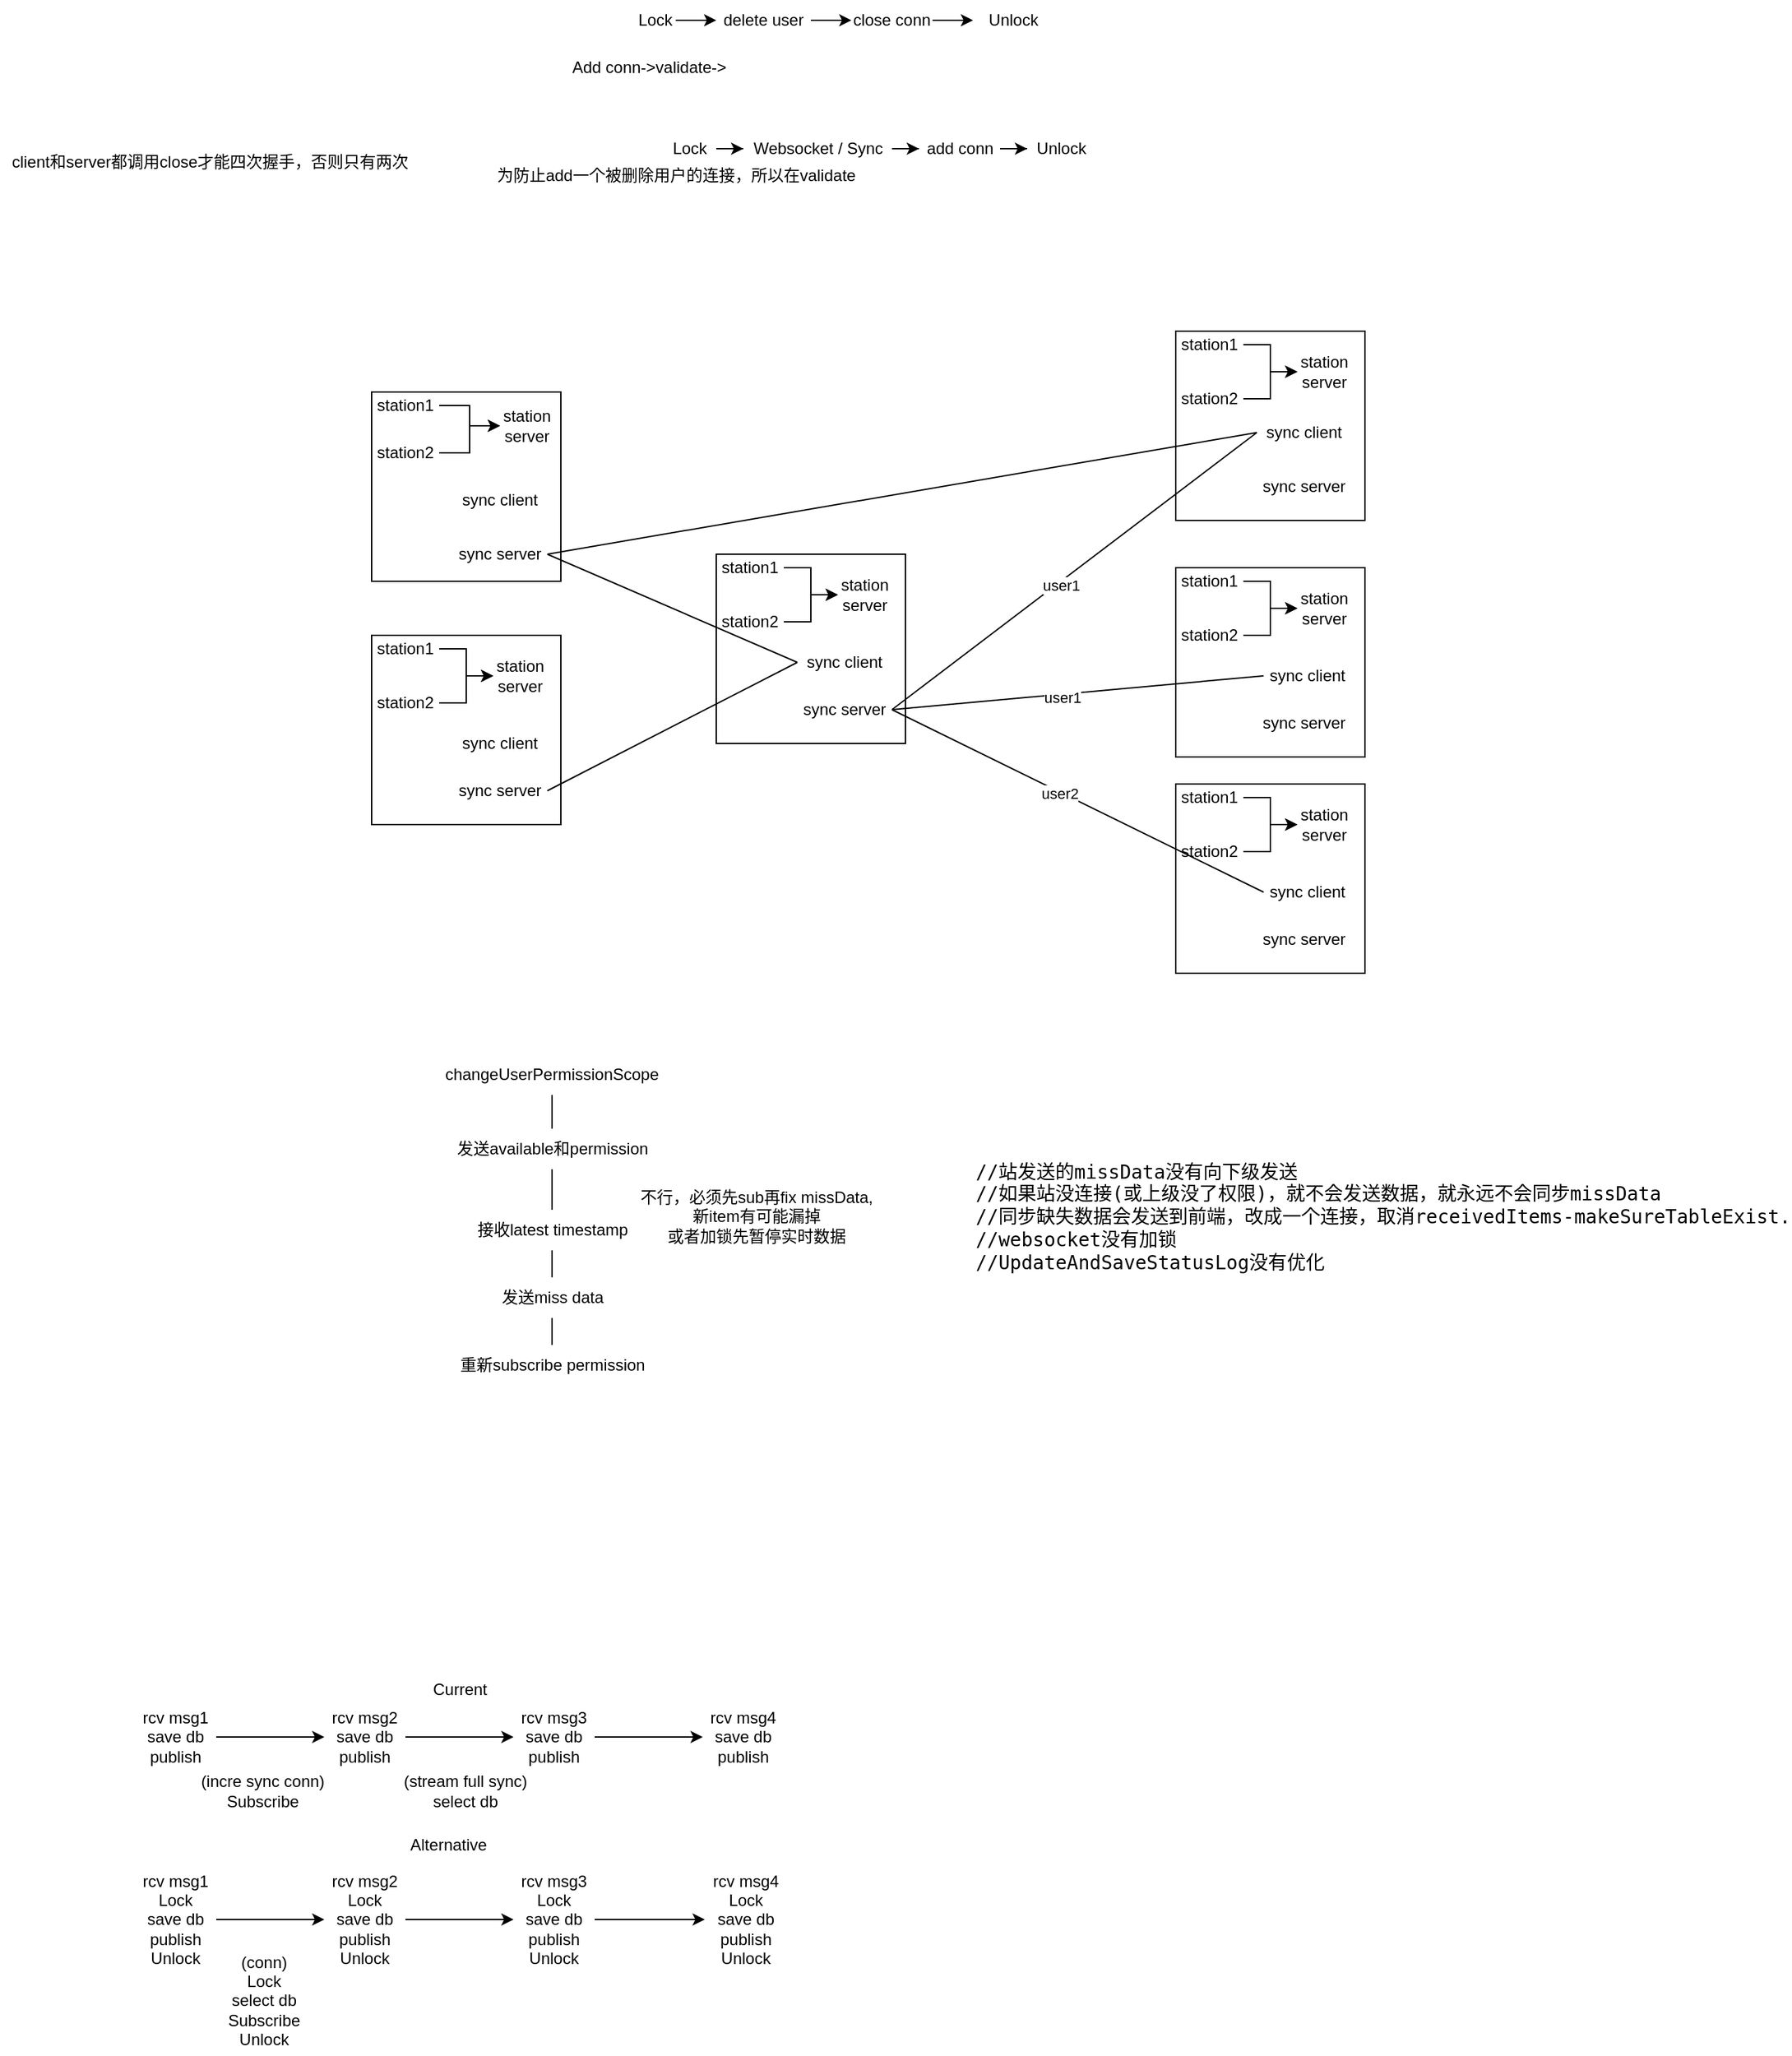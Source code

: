 <mxfile version="16.1.0" type="device"><diagram id="WG5wHXN-xqD9VJ1myGEC" name="第 1 页"><mxGraphModel dx="2249" dy="772" grid="1" gridSize="10" guides="1" tooltips="1" connect="1" arrows="1" fold="1" page="1" pageScale="1" pageWidth="827" pageHeight="1169" math="0" shadow="0"><root><mxCell id="0"/><mxCell id="1" parent="0"/><mxCell id="ZOik25JrBOwHFvrLn3yy-3" value="" style="rounded=0;whiteSpace=wrap;html=1;" parent="1" vertex="1"><mxGeometry x="120" y="580" width="140" height="140" as="geometry"/></mxCell><mxCell id="HEGYoWsBAMYNoi7iV7y1-60" value="" style="rounded=0;whiteSpace=wrap;html=1;" parent="1" vertex="1"><mxGeometry x="120" y="420" width="140" height="140" as="geometry"/></mxCell><mxCell id="HEGYoWsBAMYNoi7iV7y1-50" value="" style="rounded=0;whiteSpace=wrap;html=1;" parent="1" vertex="1"><mxGeometry x="120" y="245" width="140" height="140" as="geometry"/></mxCell><mxCell id="HEGYoWsBAMYNoi7iV7y1-40" value="" style="rounded=0;whiteSpace=wrap;html=1;" parent="1" vertex="1"><mxGeometry x="-220" y="410" width="140" height="140" as="geometry"/></mxCell><mxCell id="HEGYoWsBAMYNoi7iV7y1-17" value="" style="rounded=0;whiteSpace=wrap;html=1;" parent="1" vertex="1"><mxGeometry x="-475" y="470" width="140" height="140" as="geometry"/></mxCell><mxCell id="HEGYoWsBAMYNoi7iV7y1-20" value="station&lt;br&gt;server" style="text;html=1;strokeColor=none;fillColor=none;align=center;verticalAlign=middle;whiteSpace=wrap;rounded=0;" parent="1" vertex="1"><mxGeometry x="-385" y="490" width="40" height="20" as="geometry"/></mxCell><mxCell id="HEGYoWsBAMYNoi7iV7y1-27" style="edgeStyle=orthogonalEdgeStyle;rounded=0;orthogonalLoop=1;jettySize=auto;html=1;exitX=1;exitY=0.5;exitDx=0;exitDy=0;entryX=0;entryY=0.5;entryDx=0;entryDy=0;" parent="1" source="HEGYoWsBAMYNoi7iV7y1-22" target="HEGYoWsBAMYNoi7iV7y1-20" edge="1"><mxGeometry relative="1" as="geometry"/></mxCell><mxCell id="HEGYoWsBAMYNoi7iV7y1-22" value="station1" style="text;html=1;strokeColor=none;fillColor=none;align=center;verticalAlign=middle;whiteSpace=wrap;rounded=0;" parent="1" vertex="1"><mxGeometry x="-475" y="470" width="50" height="20" as="geometry"/></mxCell><mxCell id="HEGYoWsBAMYNoi7iV7y1-28" style="edgeStyle=orthogonalEdgeStyle;rounded=0;orthogonalLoop=1;jettySize=auto;html=1;exitX=1;exitY=0.5;exitDx=0;exitDy=0;entryX=0;entryY=0.5;entryDx=0;entryDy=0;" parent="1" source="HEGYoWsBAMYNoi7iV7y1-25" target="HEGYoWsBAMYNoi7iV7y1-20" edge="1"><mxGeometry relative="1" as="geometry"/></mxCell><mxCell id="HEGYoWsBAMYNoi7iV7y1-25" value="station2" style="text;html=1;strokeColor=none;fillColor=none;align=center;verticalAlign=middle;whiteSpace=wrap;rounded=0;" parent="1" vertex="1"><mxGeometry x="-475" y="510" width="50" height="20" as="geometry"/></mxCell><mxCell id="HEGYoWsBAMYNoi7iV7y1-49" style="rounded=0;orthogonalLoop=1;jettySize=auto;html=1;entryX=0;entryY=0.5;entryDx=0;entryDy=0;endArrow=none;endFill=0;exitX=1;exitY=0.5;exitDx=0;exitDy=0;" parent="1" source="HEGYoWsBAMYNoi7iV7y1-29" target="HEGYoWsBAMYNoi7iV7y1-47" edge="1"><mxGeometry relative="1" as="geometry"/></mxCell><mxCell id="HEGYoWsBAMYNoi7iV7y1-29" value="sync server" style="text;html=1;strokeColor=none;fillColor=none;align=center;verticalAlign=middle;whiteSpace=wrap;rounded=0;" parent="1" vertex="1"><mxGeometry x="-415" y="575" width="70" height="20" as="geometry"/></mxCell><mxCell id="HEGYoWsBAMYNoi7iV7y1-30" value="sync client" style="text;html=1;strokeColor=none;fillColor=none;align=center;verticalAlign=middle;whiteSpace=wrap;rounded=0;" parent="1" vertex="1"><mxGeometry x="-410" y="540" width="60" height="20" as="geometry"/></mxCell><mxCell id="HEGYoWsBAMYNoi7iV7y1-32" value="" style="rounded=0;whiteSpace=wrap;html=1;" parent="1" vertex="1"><mxGeometry x="-475" y="290" width="140" height="140" as="geometry"/></mxCell><mxCell id="HEGYoWsBAMYNoi7iV7y1-33" value="station&lt;br&gt;server" style="text;html=1;strokeColor=none;fillColor=none;align=center;verticalAlign=middle;whiteSpace=wrap;rounded=0;" parent="1" vertex="1"><mxGeometry x="-380" y="305" width="40" height="20" as="geometry"/></mxCell><mxCell id="HEGYoWsBAMYNoi7iV7y1-34" style="edgeStyle=orthogonalEdgeStyle;rounded=0;orthogonalLoop=1;jettySize=auto;html=1;exitX=1;exitY=0.5;exitDx=0;exitDy=0;entryX=0;entryY=0.5;entryDx=0;entryDy=0;" parent="1" source="HEGYoWsBAMYNoi7iV7y1-35" target="HEGYoWsBAMYNoi7iV7y1-33" edge="1"><mxGeometry relative="1" as="geometry"/></mxCell><mxCell id="HEGYoWsBAMYNoi7iV7y1-35" value="station1" style="text;html=1;strokeColor=none;fillColor=none;align=center;verticalAlign=middle;whiteSpace=wrap;rounded=0;" parent="1" vertex="1"><mxGeometry x="-475" y="290" width="50" height="20" as="geometry"/></mxCell><mxCell id="HEGYoWsBAMYNoi7iV7y1-36" style="edgeStyle=orthogonalEdgeStyle;rounded=0;orthogonalLoop=1;jettySize=auto;html=1;exitX=1;exitY=0.5;exitDx=0;exitDy=0;entryX=0;entryY=0.5;entryDx=0;entryDy=0;" parent="1" source="HEGYoWsBAMYNoi7iV7y1-37" target="HEGYoWsBAMYNoi7iV7y1-33" edge="1"><mxGeometry relative="1" as="geometry"/></mxCell><mxCell id="HEGYoWsBAMYNoi7iV7y1-37" value="station2" style="text;html=1;strokeColor=none;fillColor=none;align=center;verticalAlign=middle;whiteSpace=wrap;rounded=0;" parent="1" vertex="1"><mxGeometry x="-475" y="325" width="50" height="20" as="geometry"/></mxCell><mxCell id="HEGYoWsBAMYNoi7iV7y1-48" style="rounded=0;orthogonalLoop=1;jettySize=auto;html=1;entryX=0;entryY=0.5;entryDx=0;entryDy=0;endArrow=none;endFill=0;exitX=1;exitY=0.5;exitDx=0;exitDy=0;" parent="1" source="HEGYoWsBAMYNoi7iV7y1-38" target="HEGYoWsBAMYNoi7iV7y1-47" edge="1"><mxGeometry relative="1" as="geometry"><mxPoint x="-549" y="410" as="sourcePoint"/></mxGeometry></mxCell><mxCell id="HEGYoWsBAMYNoi7iV7y1-59" style="edgeStyle=none;rounded=0;orthogonalLoop=1;jettySize=auto;html=1;entryX=0;entryY=0.5;entryDx=0;entryDy=0;endArrow=none;endFill=0;strokeColor=#000000;exitX=1;exitY=0.5;exitDx=0;exitDy=0;" parent="1" source="HEGYoWsBAMYNoi7iV7y1-38" target="HEGYoWsBAMYNoi7iV7y1-57" edge="1"><mxGeometry relative="1" as="geometry"/></mxCell><mxCell id="HEGYoWsBAMYNoi7iV7y1-38" value="sync server" style="text;html=1;strokeColor=none;fillColor=none;align=center;verticalAlign=middle;whiteSpace=wrap;rounded=0;" parent="1" vertex="1"><mxGeometry x="-415" y="400" width="70" height="20" as="geometry"/></mxCell><mxCell id="HEGYoWsBAMYNoi7iV7y1-39" value="sync client" style="text;html=1;strokeColor=none;fillColor=none;align=center;verticalAlign=middle;whiteSpace=wrap;rounded=0;" parent="1" vertex="1"><mxGeometry x="-415" y="360" width="70" height="20" as="geometry"/></mxCell><mxCell id="HEGYoWsBAMYNoi7iV7y1-41" value="station&lt;br&gt;server" style="text;html=1;strokeColor=none;fillColor=none;align=center;verticalAlign=middle;whiteSpace=wrap;rounded=0;" parent="1" vertex="1"><mxGeometry x="-130" y="430" width="40" height="20" as="geometry"/></mxCell><mxCell id="HEGYoWsBAMYNoi7iV7y1-42" style="edgeStyle=orthogonalEdgeStyle;rounded=0;orthogonalLoop=1;jettySize=auto;html=1;exitX=1;exitY=0.5;exitDx=0;exitDy=0;entryX=0;entryY=0.5;entryDx=0;entryDy=0;" parent="1" source="HEGYoWsBAMYNoi7iV7y1-43" target="HEGYoWsBAMYNoi7iV7y1-41" edge="1"><mxGeometry relative="1" as="geometry"/></mxCell><mxCell id="HEGYoWsBAMYNoi7iV7y1-43" value="station1" style="text;html=1;strokeColor=none;fillColor=none;align=center;verticalAlign=middle;whiteSpace=wrap;rounded=0;" parent="1" vertex="1"><mxGeometry x="-220" y="410" width="50" height="20" as="geometry"/></mxCell><mxCell id="HEGYoWsBAMYNoi7iV7y1-44" style="edgeStyle=orthogonalEdgeStyle;rounded=0;orthogonalLoop=1;jettySize=auto;html=1;exitX=1;exitY=0.5;exitDx=0;exitDy=0;entryX=0;entryY=0.5;entryDx=0;entryDy=0;" parent="1" source="HEGYoWsBAMYNoi7iV7y1-45" target="HEGYoWsBAMYNoi7iV7y1-41" edge="1"><mxGeometry relative="1" as="geometry"/></mxCell><mxCell id="HEGYoWsBAMYNoi7iV7y1-45" value="station2" style="text;html=1;strokeColor=none;fillColor=none;align=center;verticalAlign=middle;whiteSpace=wrap;rounded=0;" parent="1" vertex="1"><mxGeometry x="-220" y="450" width="50" height="20" as="geometry"/></mxCell><mxCell id="HEGYoWsBAMYNoi7iV7y1-68" style="edgeStyle=none;rounded=0;orthogonalLoop=1;jettySize=auto;html=1;entryX=0;entryY=0.5;entryDx=0;entryDy=0;endArrow=none;endFill=0;strokeColor=#000000;exitX=1;exitY=0.5;exitDx=0;exitDy=0;" parent="1" source="HEGYoWsBAMYNoi7iV7y1-46" target="HEGYoWsBAMYNoi7iV7y1-67" edge="1"><mxGeometry relative="1" as="geometry"/></mxCell><mxCell id="ZOik25JrBOwHFvrLn3yy-2" value="user1" style="edgeLabel;html=1;align=center;verticalAlign=middle;resizable=0;points=[];" parent="HEGYoWsBAMYNoi7iV7y1-68" vertex="1" connectable="0"><mxGeometry x="-0.082" y="-2" relative="1" as="geometry"><mxPoint as="offset"/></mxGeometry></mxCell><mxCell id="HEGYoWsBAMYNoi7iV7y1-69" style="edgeStyle=none;rounded=0;orthogonalLoop=1;jettySize=auto;html=1;entryX=0;entryY=0.5;entryDx=0;entryDy=0;endArrow=none;endFill=0;strokeColor=#000000;exitX=1;exitY=0.5;exitDx=0;exitDy=0;" parent="1" source="HEGYoWsBAMYNoi7iV7y1-46" target="HEGYoWsBAMYNoi7iV7y1-57" edge="1"><mxGeometry relative="1" as="geometry"/></mxCell><mxCell id="ZOik25JrBOwHFvrLn3yy-1" value="user1" style="edgeLabel;html=1;align=center;verticalAlign=middle;resizable=0;points=[];" parent="HEGYoWsBAMYNoi7iV7y1-69" vertex="1" connectable="0"><mxGeometry x="-0.084" y="-2" relative="1" as="geometry"><mxPoint as="offset"/></mxGeometry></mxCell><mxCell id="ZOik25JrBOwHFvrLn3yy-11" style="rounded=0;orthogonalLoop=1;jettySize=auto;html=1;entryX=0;entryY=0.5;entryDx=0;entryDy=0;endArrow=none;endFill=0;exitX=1;exitY=0.5;exitDx=0;exitDy=0;" parent="1" source="HEGYoWsBAMYNoi7iV7y1-46" target="ZOik25JrBOwHFvrLn3yy-10" edge="1"><mxGeometry relative="1" as="geometry"/></mxCell><mxCell id="ZOik25JrBOwHFvrLn3yy-12" value="user2" style="edgeLabel;html=1;align=center;verticalAlign=middle;resizable=0;points=[];" parent="ZOik25JrBOwHFvrLn3yy-11" vertex="1" connectable="0"><mxGeometry x="-0.099" y="-1" relative="1" as="geometry"><mxPoint as="offset"/></mxGeometry></mxCell><mxCell id="HEGYoWsBAMYNoi7iV7y1-46" value="sync server" style="text;html=1;strokeColor=none;fillColor=none;align=center;verticalAlign=middle;whiteSpace=wrap;rounded=0;" parent="1" vertex="1"><mxGeometry x="-160" y="515" width="70" height="20" as="geometry"/></mxCell><mxCell id="HEGYoWsBAMYNoi7iV7y1-47" value="sync client" style="text;html=1;strokeColor=none;fillColor=none;align=center;verticalAlign=middle;whiteSpace=wrap;rounded=0;" parent="1" vertex="1"><mxGeometry x="-160" y="480" width="70" height="20" as="geometry"/></mxCell><mxCell id="HEGYoWsBAMYNoi7iV7y1-51" value="station&lt;br&gt;server" style="text;html=1;strokeColor=none;fillColor=none;align=center;verticalAlign=middle;whiteSpace=wrap;rounded=0;" parent="1" vertex="1"><mxGeometry x="210" y="265" width="40" height="20" as="geometry"/></mxCell><mxCell id="HEGYoWsBAMYNoi7iV7y1-52" style="edgeStyle=orthogonalEdgeStyle;rounded=0;orthogonalLoop=1;jettySize=auto;html=1;exitX=1;exitY=0.5;exitDx=0;exitDy=0;entryX=0;entryY=0.5;entryDx=0;entryDy=0;" parent="1" source="HEGYoWsBAMYNoi7iV7y1-53" target="HEGYoWsBAMYNoi7iV7y1-51" edge="1"><mxGeometry relative="1" as="geometry"/></mxCell><mxCell id="HEGYoWsBAMYNoi7iV7y1-53" value="station1" style="text;html=1;strokeColor=none;fillColor=none;align=center;verticalAlign=middle;whiteSpace=wrap;rounded=0;" parent="1" vertex="1"><mxGeometry x="120" y="245" width="50" height="20" as="geometry"/></mxCell><mxCell id="HEGYoWsBAMYNoi7iV7y1-54" style="edgeStyle=orthogonalEdgeStyle;rounded=0;orthogonalLoop=1;jettySize=auto;html=1;exitX=1;exitY=0.5;exitDx=0;exitDy=0;entryX=0;entryY=0.5;entryDx=0;entryDy=0;" parent="1" source="HEGYoWsBAMYNoi7iV7y1-55" target="HEGYoWsBAMYNoi7iV7y1-51" edge="1"><mxGeometry relative="1" as="geometry"/></mxCell><mxCell id="HEGYoWsBAMYNoi7iV7y1-55" value="station2" style="text;html=1;strokeColor=none;fillColor=none;align=center;verticalAlign=middle;whiteSpace=wrap;rounded=0;" parent="1" vertex="1"><mxGeometry x="120" y="285" width="50" height="20" as="geometry"/></mxCell><mxCell id="HEGYoWsBAMYNoi7iV7y1-56" value="sync server" style="text;html=1;strokeColor=none;fillColor=none;align=center;verticalAlign=middle;whiteSpace=wrap;rounded=0;" parent="1" vertex="1"><mxGeometry x="180" y="350" width="70" height="20" as="geometry"/></mxCell><mxCell id="HEGYoWsBAMYNoi7iV7y1-57" value="sync client" style="text;html=1;strokeColor=none;fillColor=none;align=center;verticalAlign=middle;whiteSpace=wrap;rounded=0;" parent="1" vertex="1"><mxGeometry x="180" y="310" width="70" height="20" as="geometry"/></mxCell><mxCell id="HEGYoWsBAMYNoi7iV7y1-61" value="station&lt;br&gt;server" style="text;html=1;strokeColor=none;fillColor=none;align=center;verticalAlign=middle;whiteSpace=wrap;rounded=0;" parent="1" vertex="1"><mxGeometry x="210" y="440" width="40" height="20" as="geometry"/></mxCell><mxCell id="HEGYoWsBAMYNoi7iV7y1-62" style="edgeStyle=orthogonalEdgeStyle;rounded=0;orthogonalLoop=1;jettySize=auto;html=1;exitX=1;exitY=0.5;exitDx=0;exitDy=0;entryX=0;entryY=0.5;entryDx=0;entryDy=0;" parent="1" source="HEGYoWsBAMYNoi7iV7y1-63" target="HEGYoWsBAMYNoi7iV7y1-61" edge="1"><mxGeometry relative="1" as="geometry"/></mxCell><mxCell id="HEGYoWsBAMYNoi7iV7y1-63" value="station1" style="text;html=1;strokeColor=none;fillColor=none;align=center;verticalAlign=middle;whiteSpace=wrap;rounded=0;" parent="1" vertex="1"><mxGeometry x="120" y="420" width="50" height="20" as="geometry"/></mxCell><mxCell id="HEGYoWsBAMYNoi7iV7y1-64" style="edgeStyle=orthogonalEdgeStyle;rounded=0;orthogonalLoop=1;jettySize=auto;html=1;exitX=1;exitY=0.5;exitDx=0;exitDy=0;entryX=0;entryY=0.5;entryDx=0;entryDy=0;" parent="1" source="HEGYoWsBAMYNoi7iV7y1-65" target="HEGYoWsBAMYNoi7iV7y1-61" edge="1"><mxGeometry relative="1" as="geometry"/></mxCell><mxCell id="HEGYoWsBAMYNoi7iV7y1-65" value="station2" style="text;html=1;strokeColor=none;fillColor=none;align=center;verticalAlign=middle;whiteSpace=wrap;rounded=0;" parent="1" vertex="1"><mxGeometry x="120" y="460" width="50" height="20" as="geometry"/></mxCell><mxCell id="HEGYoWsBAMYNoi7iV7y1-66" value="sync server" style="text;html=1;strokeColor=none;fillColor=none;align=center;verticalAlign=middle;whiteSpace=wrap;rounded=0;" parent="1" vertex="1"><mxGeometry x="180" y="525" width="70" height="20" as="geometry"/></mxCell><mxCell id="HEGYoWsBAMYNoi7iV7y1-67" value="sync client" style="text;html=1;strokeColor=none;fillColor=none;align=center;verticalAlign=middle;whiteSpace=wrap;rounded=0;" parent="1" vertex="1"><mxGeometry x="185" y="490" width="65" height="20" as="geometry"/></mxCell><mxCell id="ZOik25JrBOwHFvrLn3yy-4" value="station&lt;br&gt;server" style="text;html=1;strokeColor=none;fillColor=none;align=center;verticalAlign=middle;whiteSpace=wrap;rounded=0;" parent="1" vertex="1"><mxGeometry x="210" y="600" width="40" height="20" as="geometry"/></mxCell><mxCell id="ZOik25JrBOwHFvrLn3yy-5" style="edgeStyle=orthogonalEdgeStyle;rounded=0;orthogonalLoop=1;jettySize=auto;html=1;exitX=1;exitY=0.5;exitDx=0;exitDy=0;entryX=0;entryY=0.5;entryDx=0;entryDy=0;" parent="1" source="ZOik25JrBOwHFvrLn3yy-6" target="ZOik25JrBOwHFvrLn3yy-4" edge="1"><mxGeometry relative="1" as="geometry"/></mxCell><mxCell id="ZOik25JrBOwHFvrLn3yy-6" value="station1" style="text;html=1;strokeColor=none;fillColor=none;align=center;verticalAlign=middle;whiteSpace=wrap;rounded=0;" parent="1" vertex="1"><mxGeometry x="120" y="580" width="50" height="20" as="geometry"/></mxCell><mxCell id="ZOik25JrBOwHFvrLn3yy-7" style="edgeStyle=orthogonalEdgeStyle;rounded=0;orthogonalLoop=1;jettySize=auto;html=1;exitX=1;exitY=0.5;exitDx=0;exitDy=0;entryX=0;entryY=0.5;entryDx=0;entryDy=0;" parent="1" source="ZOik25JrBOwHFvrLn3yy-8" target="ZOik25JrBOwHFvrLn3yy-4" edge="1"><mxGeometry relative="1" as="geometry"/></mxCell><mxCell id="ZOik25JrBOwHFvrLn3yy-8" value="station2" style="text;html=1;strokeColor=none;fillColor=none;align=center;verticalAlign=middle;whiteSpace=wrap;rounded=0;" parent="1" vertex="1"><mxGeometry x="120" y="620" width="50" height="20" as="geometry"/></mxCell><mxCell id="ZOik25JrBOwHFvrLn3yy-9" value="sync server" style="text;html=1;strokeColor=none;fillColor=none;align=center;verticalAlign=middle;whiteSpace=wrap;rounded=0;" parent="1" vertex="1"><mxGeometry x="180" y="685" width="70" height="20" as="geometry"/></mxCell><mxCell id="ZOik25JrBOwHFvrLn3yy-10" value="sync client" style="text;html=1;strokeColor=none;fillColor=none;align=center;verticalAlign=middle;whiteSpace=wrap;rounded=0;" parent="1" vertex="1"><mxGeometry x="185" y="650" width="65" height="20" as="geometry"/></mxCell><mxCell id="ZOik25JrBOwHFvrLn3yy-19" style="edgeStyle=none;rounded=0;orthogonalLoop=1;jettySize=auto;html=1;endArrow=none;endFill=0;" parent="1" source="ZOik25JrBOwHFvrLn3yy-17" target="ZOik25JrBOwHFvrLn3yy-18" edge="1"><mxGeometry relative="1" as="geometry"/></mxCell><mxCell id="ZOik25JrBOwHFvrLn3yy-17" value="changeUserPermissionScope" style="text;html=1;strokeColor=none;fillColor=none;align=center;verticalAlign=middle;whiteSpace=wrap;rounded=0;" parent="1" vertex="1"><mxGeometry x="-433" y="780" width="183" height="30" as="geometry"/></mxCell><mxCell id="ZOik25JrBOwHFvrLn3yy-26" value="" style="edgeStyle=none;rounded=0;orthogonalLoop=1;jettySize=auto;html=1;endArrow=none;endFill=0;" parent="1" source="ZOik25JrBOwHFvrLn3yy-18" target="ZOik25JrBOwHFvrLn3yy-25" edge="1"><mxGeometry relative="1" as="geometry"/></mxCell><mxCell id="ZOik25JrBOwHFvrLn3yy-18" value="发送available和permission" style="text;html=1;strokeColor=none;fillColor=none;align=center;verticalAlign=middle;whiteSpace=wrap;rounded=0;" parent="1" vertex="1"><mxGeometry x="-426.5" y="835" width="170" height="30" as="geometry"/></mxCell><mxCell id="ZOik25JrBOwHFvrLn3yy-29" value="" style="edgeStyle=none;rounded=0;orthogonalLoop=1;jettySize=auto;html=1;endArrow=none;endFill=0;" parent="1" source="ZOik25JrBOwHFvrLn3yy-25" target="ZOik25JrBOwHFvrLn3yy-28" edge="1"><mxGeometry relative="1" as="geometry"/></mxCell><mxCell id="ZOik25JrBOwHFvrLn3yy-25" value="&lt;span&gt;接收latest timestamp&lt;/span&gt;" style="text;html=1;strokeColor=none;fillColor=none;align=center;verticalAlign=middle;whiteSpace=wrap;rounded=0;" parent="1" vertex="1"><mxGeometry x="-426.5" y="895" width="170" height="30" as="geometry"/></mxCell><mxCell id="ZOik25JrBOwHFvrLn3yy-31" value="" style="edgeStyle=none;rounded=0;orthogonalLoop=1;jettySize=auto;html=1;endArrow=none;endFill=0;" parent="1" source="ZOik25JrBOwHFvrLn3yy-28" target="ZOik25JrBOwHFvrLn3yy-30" edge="1"><mxGeometry relative="1" as="geometry"/></mxCell><mxCell id="ZOik25JrBOwHFvrLn3yy-28" value="发送miss data" style="text;html=1;strokeColor=none;fillColor=none;align=center;verticalAlign=middle;whiteSpace=wrap;rounded=0;" parent="1" vertex="1"><mxGeometry x="-426.5" y="945" width="170" height="30" as="geometry"/></mxCell><mxCell id="ZOik25JrBOwHFvrLn3yy-30" value="重新subscribe permission" style="text;html=1;strokeColor=none;fillColor=none;align=center;verticalAlign=middle;whiteSpace=wrap;rounded=0;" parent="1" vertex="1"><mxGeometry x="-426.5" y="995" width="170" height="30" as="geometry"/></mxCell><mxCell id="ZOik25JrBOwHFvrLn3yy-32" value="不行，必须先sub再fix missData, 新item有可能漏掉&lt;br&gt;或者加锁先暂停实时数据" style="text;html=1;strokeColor=none;fillColor=none;align=center;verticalAlign=middle;whiteSpace=wrap;rounded=0;" parent="1" vertex="1"><mxGeometry x="-280" y="885" width="180" height="30" as="geometry"/></mxCell><mxCell id="ZOik25JrBOwHFvrLn3yy-38" value="client和server都调用close才能四次握手，否则只有两次" style="text;html=1;align=center;verticalAlign=middle;resizable=0;points=[];autosize=1;strokeColor=none;fillColor=none;" parent="1" vertex="1"><mxGeometry x="-750" y="110" width="310" height="20" as="geometry"/></mxCell><mxCell id="2rw4DdWA9Fmbi9RrhIhN-3" value="" style="edgeStyle=orthogonalEdgeStyle;rounded=0;orthogonalLoop=1;jettySize=auto;html=1;" parent="1" source="2rw4DdWA9Fmbi9RrhIhN-1" target="2rw4DdWA9Fmbi9RrhIhN-2" edge="1"><mxGeometry relative="1" as="geometry"/></mxCell><mxCell id="2rw4DdWA9Fmbi9RrhIhN-1" value="delete user" style="text;html=1;strokeColor=none;fillColor=none;align=center;verticalAlign=middle;whiteSpace=wrap;rounded=0;" parent="1" vertex="1"><mxGeometry x="-220" width="70" height="30" as="geometry"/></mxCell><mxCell id="2rw4DdWA9Fmbi9RrhIhN-12" value="" style="edgeStyle=orthogonalEdgeStyle;rounded=0;orthogonalLoop=1;jettySize=auto;html=1;" parent="1" source="2rw4DdWA9Fmbi9RrhIhN-2" target="2rw4DdWA9Fmbi9RrhIhN-11" edge="1"><mxGeometry relative="1" as="geometry"/></mxCell><mxCell id="2rw4DdWA9Fmbi9RrhIhN-2" value="close conn" style="text;html=1;strokeColor=none;fillColor=none;align=center;verticalAlign=middle;whiteSpace=wrap;rounded=0;" parent="1" vertex="1"><mxGeometry x="-120" width="60" height="30" as="geometry"/></mxCell><mxCell id="2rw4DdWA9Fmbi9RrhIhN-10" style="edgeStyle=orthogonalEdgeStyle;rounded=0;orthogonalLoop=1;jettySize=auto;html=1;" parent="1" source="2rw4DdWA9Fmbi9RrhIhN-7" target="2rw4DdWA9Fmbi9RrhIhN-1" edge="1"><mxGeometry relative="1" as="geometry"/></mxCell><mxCell id="2rw4DdWA9Fmbi9RrhIhN-7" value="Lock" style="text;html=1;strokeColor=none;fillColor=none;align=center;verticalAlign=middle;whiteSpace=wrap;rounded=0;" parent="1" vertex="1"><mxGeometry x="-280" width="30" height="30" as="geometry"/></mxCell><mxCell id="2rw4DdWA9Fmbi9RrhIhN-11" value="Unlock" style="text;html=1;strokeColor=none;fillColor=none;align=center;verticalAlign=middle;whiteSpace=wrap;rounded=0;" parent="1" vertex="1"><mxGeometry x="-30" width="60" height="30" as="geometry"/></mxCell><mxCell id="2rw4DdWA9Fmbi9RrhIhN-15" value="" style="edgeStyle=orthogonalEdgeStyle;rounded=0;orthogonalLoop=1;jettySize=auto;html=1;" parent="1" source="2rw4DdWA9Fmbi9RrhIhN-13" target="2rw4DdWA9Fmbi9RrhIhN-14" edge="1"><mxGeometry relative="1" as="geometry"/></mxCell><mxCell id="2rw4DdWA9Fmbi9RrhIhN-13" value="Lock" style="text;html=1;align=center;verticalAlign=middle;resizable=0;points=[];autosize=1;strokeColor=none;fillColor=none;" parent="1" vertex="1"><mxGeometry x="-260" y="100" width="40" height="20" as="geometry"/></mxCell><mxCell id="2rw4DdWA9Fmbi9RrhIhN-18" value="" style="edgeStyle=orthogonalEdgeStyle;rounded=0;orthogonalLoop=1;jettySize=auto;html=1;" parent="1" source="2rw4DdWA9Fmbi9RrhIhN-14" target="2rw4DdWA9Fmbi9RrhIhN-17" edge="1"><mxGeometry relative="1" as="geometry"/></mxCell><mxCell id="2rw4DdWA9Fmbi9RrhIhN-14" value="Websocket / Sync" style="text;html=1;align=center;verticalAlign=middle;resizable=0;points=[];autosize=1;strokeColor=none;fillColor=none;" parent="1" vertex="1"><mxGeometry x="-200" y="100" width="110" height="20" as="geometry"/></mxCell><mxCell id="2rw4DdWA9Fmbi9RrhIhN-20" value="" style="edgeStyle=orthogonalEdgeStyle;rounded=0;orthogonalLoop=1;jettySize=auto;html=1;" parent="1" source="2rw4DdWA9Fmbi9RrhIhN-17" target="2rw4DdWA9Fmbi9RrhIhN-19" edge="1"><mxGeometry relative="1" as="geometry"/></mxCell><mxCell id="2rw4DdWA9Fmbi9RrhIhN-17" value="add conn" style="text;html=1;align=center;verticalAlign=middle;resizable=0;points=[];autosize=1;strokeColor=none;fillColor=none;" parent="1" vertex="1"><mxGeometry x="-70" y="100" width="60" height="20" as="geometry"/></mxCell><mxCell id="2rw4DdWA9Fmbi9RrhIhN-19" value="Unlock" style="text;html=1;align=center;verticalAlign=middle;resizable=0;points=[];autosize=1;strokeColor=none;fillColor=none;" parent="1" vertex="1"><mxGeometry x="10" y="100" width="50" height="20" as="geometry"/></mxCell><mxCell id="2rw4DdWA9Fmbi9RrhIhN-23" value="为防止add一个被删除用户的连接，所以在validate" style="text;html=1;align=center;verticalAlign=middle;resizable=0;points=[];autosize=1;strokeColor=none;fillColor=none;" parent="1" vertex="1"><mxGeometry x="-390" y="120" width="280" height="20" as="geometry"/></mxCell><mxCell id="2rw4DdWA9Fmbi9RrhIhN-24" value="Add conn-&amp;gt;validate-&amp;gt;" style="text;html=1;align=center;verticalAlign=middle;resizable=0;points=[];autosize=1;strokeColor=none;fillColor=none;" parent="1" vertex="1"><mxGeometry x="-335" y="40" width="130" height="20" as="geometry"/></mxCell><mxCell id="Jrrr7ZkkYQYiY6Zo2xbf-1" value="&lt;pre style=&quot;font-family: &amp;quot;jetbrains mono&amp;quot;, monospace; font-size: 10.5pt;&quot;&gt;&lt;span style=&quot;&quot;&gt;//&lt;/span&gt;&lt;span style=&quot;font-family: 宋体, monospace;&quot;&gt;站发送的&lt;/span&gt;&lt;span style=&quot;&quot;&gt;missData&lt;/span&gt;&lt;span style=&quot;font-family: 宋体, monospace;&quot;&gt;没有向下级发送&lt;br&gt;&lt;/span&gt;&lt;span style=&quot;&quot;&gt;//&lt;/span&gt;&lt;span style=&quot;font-family: 宋体, monospace;&quot;&gt;如果站没连接&lt;/span&gt;&lt;span style=&quot;&quot;&gt;(&lt;/span&gt;&lt;span style=&quot;font-family: 宋体, monospace;&quot;&gt;或上级没了权限&lt;/span&gt;&lt;span style=&quot;&quot;&gt;)&lt;/span&gt;&lt;span style=&quot;font-family: 宋体, monospace;&quot;&gt;，就不会发送数据，就永远不会同步&lt;/span&gt;&lt;span style=&quot;&quot;&gt;missData&lt;br&gt;&lt;/span&gt;&lt;span style=&quot;&quot;&gt;//&lt;/span&gt;&lt;span style=&quot;font-family: 宋体, monospace;&quot;&gt;同步缺失数据会发送到前端，改成一个连接，取消&lt;/span&gt;&lt;span style=&quot;&quot;&gt;receivedItems-makeSureTableExist.&lt;br&gt;&lt;/span&gt;&lt;span style=&quot;&quot;&gt;//websocket&lt;/span&gt;&lt;span style=&quot;font-family: 宋体, monospace;&quot;&gt;没有加锁&lt;br&gt;&lt;/span&gt;&lt;span style=&quot;&quot;&gt;//UpdateAndSaveStatusLog&lt;/span&gt;&lt;span style=&quot;font-family: 宋体, monospace;&quot;&gt;没有优化&lt;/span&gt;&lt;/pre&gt;" style="text;html=1;align=left;verticalAlign=middle;resizable=0;points=[];autosize=1;strokeColor=none;fillColor=none;fontColor=default;labelBackgroundColor=default;" parent="1" vertex="1"><mxGeometry x="-30" y="850" width="570" height="100" as="geometry"/></mxCell><mxCell id="Jrrr7ZkkYQYiY6Zo2xbf-18" value="" style="edgeStyle=orthogonalEdgeStyle;rounded=0;orthogonalLoop=1;jettySize=auto;html=1;fontColor=#000000;" parent="1" source="Jrrr7ZkkYQYiY6Zo2xbf-12" target="Jrrr7ZkkYQYiY6Zo2xbf-17" edge="1"><mxGeometry relative="1" as="geometry"/></mxCell><mxCell id="Jrrr7ZkkYQYiY6Zo2xbf-12" value="rcv msg1&lt;br&gt;save db&lt;br&gt;publish" style="text;html=1;strokeColor=none;fillColor=none;align=center;verticalAlign=middle;whiteSpace=wrap;rounded=0;labelBackgroundColor=none;fontColor=#000000;" parent="1" vertex="1"><mxGeometry x="-650" y="1270" width="60" height="30" as="geometry"/></mxCell><mxCell id="Jrrr7ZkkYQYiY6Zo2xbf-20" value="" style="edgeStyle=orthogonalEdgeStyle;rounded=0;orthogonalLoop=1;jettySize=auto;html=1;fontColor=#000000;" parent="1" source="Jrrr7ZkkYQYiY6Zo2xbf-17" target="Jrrr7ZkkYQYiY6Zo2xbf-19" edge="1"><mxGeometry relative="1" as="geometry"/></mxCell><mxCell id="Jrrr7ZkkYQYiY6Zo2xbf-17" value="rcv msg2&lt;br&gt;save&amp;nbsp;db&lt;br&gt;publish" style="text;html=1;strokeColor=none;fillColor=none;align=center;verticalAlign=middle;whiteSpace=wrap;rounded=0;labelBackgroundColor=none;fontColor=#000000;" parent="1" vertex="1"><mxGeometry x="-510" y="1270" width="60" height="30" as="geometry"/></mxCell><mxCell id="Jrrr7ZkkYQYiY6Zo2xbf-22" value="" style="edgeStyle=orthogonalEdgeStyle;rounded=0;orthogonalLoop=1;jettySize=auto;html=1;fontColor=#000000;" parent="1" source="Jrrr7ZkkYQYiY6Zo2xbf-19" target="Jrrr7ZkkYQYiY6Zo2xbf-21" edge="1"><mxGeometry relative="1" as="geometry"/></mxCell><mxCell id="Jrrr7ZkkYQYiY6Zo2xbf-19" value="rcv msg3&lt;br&gt;save&amp;nbsp;db&lt;br&gt;publish" style="text;html=1;strokeColor=none;fillColor=none;align=center;verticalAlign=middle;whiteSpace=wrap;rounded=0;labelBackgroundColor=none;fontColor=#000000;" parent="1" vertex="1"><mxGeometry x="-370" y="1270" width="60" height="30" as="geometry"/></mxCell><mxCell id="Jrrr7ZkkYQYiY6Zo2xbf-21" value="rcv msg4&lt;br&gt;save&amp;nbsp;db&lt;br&gt;publish" style="text;html=1;strokeColor=none;fillColor=none;align=center;verticalAlign=middle;whiteSpace=wrap;rounded=0;labelBackgroundColor=none;fontColor=#000000;" parent="1" vertex="1"><mxGeometry x="-230" y="1270" width="60" height="30" as="geometry"/></mxCell><mxCell id="Jrrr7ZkkYQYiY6Zo2xbf-27" value="(stream full sync)&lt;br&gt;select db" style="text;html=1;align=center;verticalAlign=middle;resizable=0;points=[];autosize=1;strokeColor=none;fillColor=none;fontColor=#000000;" parent="1" vertex="1"><mxGeometry x="-461.5" y="1310" width="110" height="30" as="geometry"/></mxCell><mxCell id="Jrrr7ZkkYQYiY6Zo2xbf-28" value="(incre sync conn)&lt;br&gt;Subscribe" style="text;html=1;align=center;verticalAlign=middle;resizable=0;points=[];autosize=1;strokeColor=none;fillColor=none;fontColor=#000000;" parent="1" vertex="1"><mxGeometry x="-611.5" y="1310" width="110" height="30" as="geometry"/></mxCell><mxCell id="FVfVrj5u5VDN1oGnn-mQ-5" value="" style="edgeStyle=orthogonalEdgeStyle;rounded=0;orthogonalLoop=1;jettySize=auto;html=1;fontColor=#000000;" parent="1" source="FVfVrj5u5VDN1oGnn-mQ-6" target="FVfVrj5u5VDN1oGnn-mQ-8" edge="1"><mxGeometry relative="1" as="geometry"/></mxCell><mxCell id="FVfVrj5u5VDN1oGnn-mQ-6" value="rcv msg1&lt;br&gt;Lock&lt;br&gt;save&amp;nbsp;db&lt;br&gt;publish&lt;br&gt;Unlock" style="text;html=1;strokeColor=none;fillColor=none;align=center;verticalAlign=middle;whiteSpace=wrap;rounded=0;labelBackgroundColor=none;fontColor=#000000;" parent="1" vertex="1"><mxGeometry x="-650" y="1380" width="60" height="80" as="geometry"/></mxCell><mxCell id="FVfVrj5u5VDN1oGnn-mQ-7" value="" style="edgeStyle=orthogonalEdgeStyle;rounded=0;orthogonalLoop=1;jettySize=auto;html=1;fontColor=#000000;" parent="1" source="FVfVrj5u5VDN1oGnn-mQ-8" target="FVfVrj5u5VDN1oGnn-mQ-10" edge="1"><mxGeometry relative="1" as="geometry"/></mxCell><mxCell id="FVfVrj5u5VDN1oGnn-mQ-8" value="rcv msg2&lt;br&gt;Lock&lt;br&gt;save&amp;nbsp;db&lt;br&gt;publish&lt;br&gt;Unlock" style="text;html=1;strokeColor=none;fillColor=none;align=center;verticalAlign=middle;whiteSpace=wrap;rounded=0;labelBackgroundColor=none;fontColor=#000000;" parent="1" vertex="1"><mxGeometry x="-510" y="1405" width="60" height="30" as="geometry"/></mxCell><mxCell id="FVfVrj5u5VDN1oGnn-mQ-9" value="" style="edgeStyle=orthogonalEdgeStyle;rounded=0;orthogonalLoop=1;jettySize=auto;html=1;fontColor=#000000;" parent="1" source="FVfVrj5u5VDN1oGnn-mQ-10" target="FVfVrj5u5VDN1oGnn-mQ-11" edge="1"><mxGeometry relative="1" as="geometry"/></mxCell><mxCell id="FVfVrj5u5VDN1oGnn-mQ-10" value="rcv msg3&lt;br&gt;Lock&lt;br&gt;save&amp;nbsp;db&lt;br&gt;publish&lt;br&gt;Unlock" style="text;html=1;strokeColor=none;fillColor=none;align=center;verticalAlign=middle;whiteSpace=wrap;rounded=0;labelBackgroundColor=none;fontColor=#000000;" parent="1" vertex="1"><mxGeometry x="-370" y="1405" width="60" height="30" as="geometry"/></mxCell><mxCell id="FVfVrj5u5VDN1oGnn-mQ-11" value="rcv msg4&lt;br&gt;Lock&lt;br&gt;save&amp;nbsp;db&lt;br&gt;publish&lt;br&gt;Unlock" style="text;html=1;strokeColor=none;fillColor=none;align=center;verticalAlign=middle;whiteSpace=wrap;rounded=0;labelBackgroundColor=none;fontColor=#000000;" parent="1" vertex="1"><mxGeometry x="-228.5" y="1405" width="60" height="30" as="geometry"/></mxCell><mxCell id="FVfVrj5u5VDN1oGnn-mQ-12" value="(conn)&lt;br&gt;Lock&lt;br&gt;select db&lt;br&gt;Subscribe&lt;br&gt;Unlock" style="text;html=1;align=center;verticalAlign=middle;resizable=0;points=[];autosize=1;strokeColor=none;fillColor=none;fontColor=#000000;" parent="1" vertex="1"><mxGeometry x="-590" y="1440" width="70" height="80" as="geometry"/></mxCell><mxCell id="H4SXfFoJSAKKV-7wicD--2" value="Alternative" style="text;html=1;strokeColor=none;fillColor=none;align=center;verticalAlign=middle;whiteSpace=wrap;rounded=0;" parent="1" vertex="1"><mxGeometry x="-448.5" y="1350" width="60" height="30" as="geometry"/></mxCell><mxCell id="H4SXfFoJSAKKV-7wicD--3" value="Current" style="text;html=1;align=center;verticalAlign=middle;resizable=0;points=[];autosize=1;strokeColor=none;fillColor=none;" parent="1" vertex="1"><mxGeometry x="-440" y="1240" width="60" height="20" as="geometry"/></mxCell></root></mxGraphModel></diagram></mxfile>